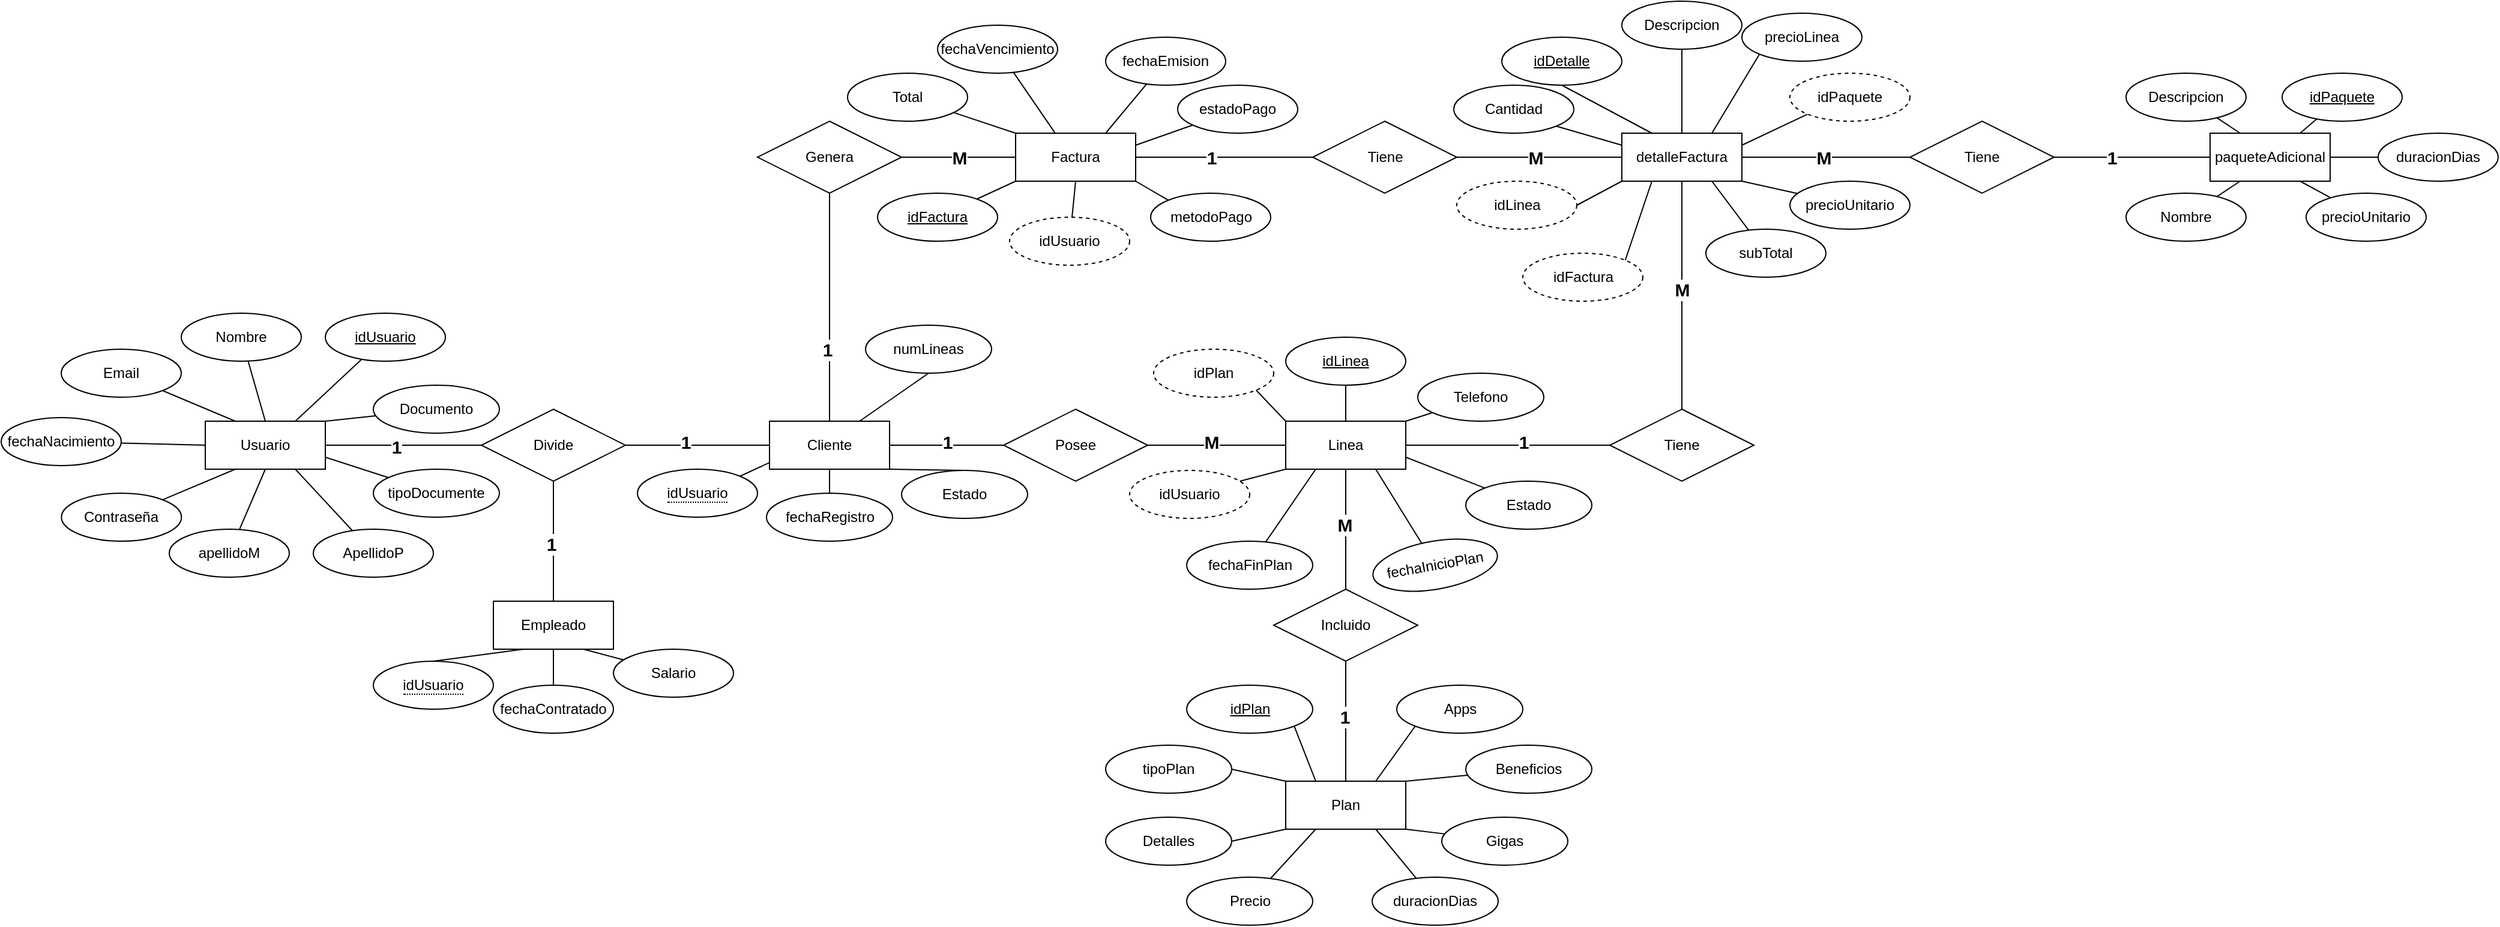 <mxfile version="24.8.4">
  <diagram id="dkrQ9ZS8xXovLdFIciFE" name="Página-1">
    <mxGraphModel dx="2049" dy="2098" grid="1" gridSize="10" guides="1" tooltips="1" connect="1" arrows="1" fold="1" page="1" pageScale="1" pageWidth="1169" pageHeight="1654" math="0" shadow="0">
      <root>
        <mxCell id="0" />
        <mxCell id="1" parent="0" />
        <mxCell id="5EyhIDYpdWScq0TwLJZh-24" style="rounded=0;orthogonalLoop=1;jettySize=auto;html=1;entryX=0;entryY=0.5;entryDx=0;entryDy=0;endArrow=none;endFill=0;" parent="1" source="5EyhIDYpdWScq0TwLJZh-8" target="5EyhIDYpdWScq0TwLJZh-18" edge="1">
          <mxGeometry relative="1" as="geometry" />
        </mxCell>
        <mxCell id="a6uC7WweaBqQRgZrMlqn-47" value="1" style="edgeLabel;html=1;align=center;verticalAlign=middle;resizable=0;points=[];fontStyle=1;fontSize=15;" parent="5EyhIDYpdWScq0TwLJZh-24" vertex="1" connectable="0">
          <mxGeometry x="-0.095" y="-1" relative="1" as="geometry">
            <mxPoint as="offset" />
          </mxGeometry>
        </mxCell>
        <mxCell id="5EyhIDYpdWScq0TwLJZh-8" value="Usuario" style="whiteSpace=wrap;html=1;align=center;" parent="1" vertex="1">
          <mxGeometry y="340" width="100" height="40" as="geometry" />
        </mxCell>
        <mxCell id="5EyhIDYpdWScq0TwLJZh-33" style="rounded=0;orthogonalLoop=1;jettySize=auto;html=1;exitX=0.5;exitY=0;exitDx=0;exitDy=0;entryX=0.5;entryY=1;entryDx=0;entryDy=0;endArrow=none;endFill=0;" parent="1" source="5EyhIDYpdWScq0TwLJZh-9" target="5EyhIDYpdWScq0TwLJZh-18" edge="1">
          <mxGeometry relative="1" as="geometry" />
        </mxCell>
        <mxCell id="5EyhIDYpdWScq0TwLJZh-9" value="Empleado" style="whiteSpace=wrap;html=1;align=center;" parent="1" vertex="1">
          <mxGeometry x="240" y="490" width="100" height="40" as="geometry" />
        </mxCell>
        <mxCell id="5EyhIDYpdWScq0TwLJZh-27" style="rounded=0;orthogonalLoop=1;jettySize=auto;html=1;exitX=1;exitY=0.5;exitDx=0;exitDy=0;entryX=0;entryY=0.5;entryDx=0;entryDy=0;endArrow=none;endFill=0;" parent="1" source="5EyhIDYpdWScq0TwLJZh-10" target="5EyhIDYpdWScq0TwLJZh-19" edge="1">
          <mxGeometry relative="1" as="geometry" />
        </mxCell>
        <mxCell id="5EyhIDYpdWScq0TwLJZh-35" style="rounded=0;orthogonalLoop=1;jettySize=auto;html=1;exitX=0.5;exitY=0;exitDx=0;exitDy=0;entryX=0.5;entryY=1;entryDx=0;entryDy=0;endArrow=none;endFill=0;" parent="1" source="5EyhIDYpdWScq0TwLJZh-10" target="5EyhIDYpdWScq0TwLJZh-21" edge="1">
          <mxGeometry relative="1" as="geometry" />
        </mxCell>
        <mxCell id="5EyhIDYpdWScq0TwLJZh-10" value="Cliente" style="whiteSpace=wrap;html=1;align=center;" parent="1" vertex="1">
          <mxGeometry x="470" y="340" width="100" height="40" as="geometry" />
        </mxCell>
        <mxCell id="5EyhIDYpdWScq0TwLJZh-37" style="rounded=0;orthogonalLoop=1;jettySize=auto;html=1;exitX=1;exitY=0.5;exitDx=0;exitDy=0;entryX=0;entryY=0.5;entryDx=0;entryDy=0;endArrow=none;endFill=0;" parent="1" source="5EyhIDYpdWScq0TwLJZh-11" target="5EyhIDYpdWScq0TwLJZh-23" edge="1">
          <mxGeometry relative="1" as="geometry" />
        </mxCell>
        <mxCell id="5EyhIDYpdWScq0TwLJZh-11" value="Factura" style="whiteSpace=wrap;html=1;align=center;" parent="1" vertex="1">
          <mxGeometry x="675" y="100" width="100" height="40" as="geometry" />
        </mxCell>
        <mxCell id="5EyhIDYpdWScq0TwLJZh-39" style="rounded=0;orthogonalLoop=1;jettySize=auto;html=1;entryX=0.5;entryY=0;entryDx=0;entryDy=0;endArrow=none;endFill=0;" parent="1" source="5EyhIDYpdWScq0TwLJZh-12" target="5EyhIDYpdWScq0TwLJZh-22" edge="1">
          <mxGeometry relative="1" as="geometry" />
        </mxCell>
        <mxCell id="U-YtTyIGQQL6ujRv9n0Y-18" style="rounded=0;orthogonalLoop=1;jettySize=auto;html=1;entryX=0.5;entryY=1;entryDx=0;entryDy=0;endArrow=none;endFill=0;exitX=0.25;exitY=0;exitDx=0;exitDy=0;" parent="1" source="5EyhIDYpdWScq0TwLJZh-12" target="U-YtTyIGQQL6ujRv9n0Y-17" edge="1">
          <mxGeometry relative="1" as="geometry" />
        </mxCell>
        <mxCell id="U-YtTyIGQQL6ujRv9n0Y-22" style="rounded=0;orthogonalLoop=1;jettySize=auto;html=1;entryX=0;entryY=0.5;entryDx=0;entryDy=0;endArrow=none;endFill=0;" parent="1" source="5EyhIDYpdWScq0TwLJZh-12" target="U-YtTyIGQQL6ujRv9n0Y-21" edge="1">
          <mxGeometry relative="1" as="geometry" />
        </mxCell>
        <mxCell id="U-YtTyIGQQL6ujRv9n0Y-41" style="rounded=0;orthogonalLoop=1;jettySize=auto;html=1;exitX=1;exitY=0.25;exitDx=0;exitDy=0;entryX=0;entryY=1;entryDx=0;entryDy=0;endArrow=none;endFill=0;" parent="1" source="5EyhIDYpdWScq0TwLJZh-12" target="U-YtTyIGQQL6ujRv9n0Y-20" edge="1">
          <mxGeometry relative="1" as="geometry" />
        </mxCell>
        <mxCell id="5EyhIDYpdWScq0TwLJZh-12" value="detalleFactura" style="whiteSpace=wrap;html=1;align=center;" parent="1" vertex="1">
          <mxGeometry x="1180" y="100" width="100" height="40" as="geometry" />
        </mxCell>
        <mxCell id="5EyhIDYpdWScq0TwLJZh-31" style="rounded=0;orthogonalLoop=1;jettySize=auto;html=1;exitX=1;exitY=0.5;exitDx=0;exitDy=0;entryX=0;entryY=0.5;entryDx=0;entryDy=0;endArrow=none;endFill=0;" parent="1" source="5EyhIDYpdWScq0TwLJZh-17" target="5EyhIDYpdWScq0TwLJZh-22" edge="1">
          <mxGeometry relative="1" as="geometry" />
        </mxCell>
        <mxCell id="ISCRaRNo3R8DFq0GrJYm-25" style="rounded=0;orthogonalLoop=1;jettySize=auto;html=1;exitX=0;exitY=0;exitDx=0;exitDy=0;entryX=1;entryY=1;entryDx=0;entryDy=0;endArrow=none;endFill=0;" parent="1" source="5EyhIDYpdWScq0TwLJZh-17" target="ISCRaRNo3R8DFq0GrJYm-23" edge="1">
          <mxGeometry relative="1" as="geometry" />
        </mxCell>
        <mxCell id="5EyhIDYpdWScq0TwLJZh-17" value="Linea" style="whiteSpace=wrap;html=1;align=center;" parent="1" vertex="1">
          <mxGeometry x="900" y="340" width="100" height="40" as="geometry" />
        </mxCell>
        <mxCell id="5EyhIDYpdWScq0TwLJZh-26" style="rounded=0;orthogonalLoop=1;jettySize=auto;html=1;exitX=1;exitY=0.5;exitDx=0;exitDy=0;entryX=0;entryY=0.5;entryDx=0;entryDy=0;endArrow=none;endFill=0;" parent="1" source="5EyhIDYpdWScq0TwLJZh-18" target="5EyhIDYpdWScq0TwLJZh-10" edge="1">
          <mxGeometry relative="1" as="geometry" />
        </mxCell>
        <mxCell id="5EyhIDYpdWScq0TwLJZh-18" value="Divide" style="shape=rhombus;perimeter=rhombusPerimeter;whiteSpace=wrap;html=1;align=center;" parent="1" vertex="1">
          <mxGeometry x="230" y="330" width="120" height="60" as="geometry" />
        </mxCell>
        <mxCell id="5EyhIDYpdWScq0TwLJZh-28" style="rounded=0;orthogonalLoop=1;jettySize=auto;html=1;exitX=1;exitY=0.5;exitDx=0;exitDy=0;entryX=0;entryY=0.5;entryDx=0;entryDy=0;endArrow=none;endFill=0;" parent="1" source="5EyhIDYpdWScq0TwLJZh-19" target="5EyhIDYpdWScq0TwLJZh-17" edge="1">
          <mxGeometry relative="1" as="geometry" />
        </mxCell>
        <mxCell id="5EyhIDYpdWScq0TwLJZh-19" value="Posee" style="shape=rhombus;perimeter=rhombusPerimeter;whiteSpace=wrap;html=1;align=center;" parent="1" vertex="1">
          <mxGeometry x="665" y="330" width="120" height="60" as="geometry" />
        </mxCell>
        <mxCell id="5EyhIDYpdWScq0TwLJZh-30" style="rounded=0;orthogonalLoop=1;jettySize=auto;html=1;exitX=0.5;exitY=1;exitDx=0;exitDy=0;endArrow=none;endFill=0;entryX=0.5;entryY=0;entryDx=0;entryDy=0;" parent="1" source="5EyhIDYpdWScq0TwLJZh-20" target="ISCRaRNo3R8DFq0GrJYm-1" edge="1">
          <mxGeometry relative="1" as="geometry">
            <mxPoint x="1231.45" y="550" as="sourcePoint" />
            <mxPoint x="950" y="620" as="targetPoint" />
          </mxGeometry>
        </mxCell>
        <mxCell id="a6uC7WweaBqQRgZrMlqn-74" style="rounded=0;orthogonalLoop=1;jettySize=auto;html=1;exitX=0.5;exitY=0;exitDx=0;exitDy=0;entryX=0.5;entryY=1;entryDx=0;entryDy=0;endArrow=none;endFill=0;" parent="1" source="5EyhIDYpdWScq0TwLJZh-20" target="5EyhIDYpdWScq0TwLJZh-17" edge="1">
          <mxGeometry relative="1" as="geometry" />
        </mxCell>
        <mxCell id="5EyhIDYpdWScq0TwLJZh-20" value="Incluido" style="shape=rhombus;perimeter=rhombusPerimeter;whiteSpace=wrap;html=1;align=center;" parent="1" vertex="1">
          <mxGeometry x="890" y="480" width="120" height="60" as="geometry" />
        </mxCell>
        <mxCell id="5EyhIDYpdWScq0TwLJZh-36" style="rounded=0;orthogonalLoop=1;jettySize=auto;html=1;entryX=0;entryY=0.5;entryDx=0;entryDy=0;endArrow=none;endFill=0;" parent="1" source="5EyhIDYpdWScq0TwLJZh-21" target="5EyhIDYpdWScq0TwLJZh-11" edge="1">
          <mxGeometry relative="1" as="geometry" />
        </mxCell>
        <mxCell id="5EyhIDYpdWScq0TwLJZh-21" value="Genera" style="shape=rhombus;perimeter=rhombusPerimeter;whiteSpace=wrap;html=1;align=center;" parent="1" vertex="1">
          <mxGeometry x="460" y="90" width="120" height="60" as="geometry" />
        </mxCell>
        <mxCell id="5EyhIDYpdWScq0TwLJZh-22" value="Tiene" style="shape=rhombus;perimeter=rhombusPerimeter;whiteSpace=wrap;html=1;align=center;" parent="1" vertex="1">
          <mxGeometry x="1170" y="330" width="120" height="60" as="geometry" />
        </mxCell>
        <mxCell id="5EyhIDYpdWScq0TwLJZh-38" style="rounded=0;orthogonalLoop=1;jettySize=auto;html=1;entryX=0;entryY=0.5;entryDx=0;entryDy=0;endArrow=none;endFill=0;" parent="1" source="5EyhIDYpdWScq0TwLJZh-23" target="5EyhIDYpdWScq0TwLJZh-12" edge="1">
          <mxGeometry relative="1" as="geometry" />
        </mxCell>
        <mxCell id="5EyhIDYpdWScq0TwLJZh-23" value="Tiene" style="shape=rhombus;perimeter=rhombusPerimeter;whiteSpace=wrap;html=1;align=center;" parent="1" vertex="1">
          <mxGeometry x="922.5" y="90" width="120" height="60" as="geometry" />
        </mxCell>
        <mxCell id="a6uC7WweaBqQRgZrMlqn-1" style="rounded=0;orthogonalLoop=1;jettySize=auto;html=1;endArrow=none;endFill=0;" parent="1" source="5EyhIDYpdWScq0TwLJZh-47" edge="1">
          <mxGeometry relative="1" as="geometry">
            <mxPoint x="75" y="340" as="targetPoint" />
          </mxGeometry>
        </mxCell>
        <mxCell id="5EyhIDYpdWScq0TwLJZh-47" value="idUsuario" style="ellipse;whiteSpace=wrap;html=1;align=center;fontStyle=4;" parent="1" vertex="1">
          <mxGeometry x="100" y="250" width="100" height="40" as="geometry" />
        </mxCell>
        <mxCell id="a6uC7WweaBqQRgZrMlqn-2" style="rounded=0;orthogonalLoop=1;jettySize=auto;html=1;entryX=0.5;entryY=0;entryDx=0;entryDy=0;endArrow=none;endFill=0;" parent="1" source="5EyhIDYpdWScq0TwLJZh-48" target="5EyhIDYpdWScq0TwLJZh-8" edge="1">
          <mxGeometry relative="1" as="geometry" />
        </mxCell>
        <mxCell id="5EyhIDYpdWScq0TwLJZh-48" value="Nombre" style="ellipse;whiteSpace=wrap;html=1;align=center;" parent="1" vertex="1">
          <mxGeometry x="-20" y="250" width="100" height="40" as="geometry" />
        </mxCell>
        <mxCell id="5EyhIDYpdWScq0TwLJZh-49" value="ApellidoP" style="ellipse;whiteSpace=wrap;html=1;align=center;" parent="1" vertex="1">
          <mxGeometry x="90" y="430" width="100" height="40" as="geometry" />
        </mxCell>
        <mxCell id="a6uC7WweaBqQRgZrMlqn-6" style="rounded=0;orthogonalLoop=1;jettySize=auto;html=1;entryX=0.5;entryY=1;entryDx=0;entryDy=0;endArrow=none;endFill=0;" parent="1" source="5EyhIDYpdWScq0TwLJZh-50" target="5EyhIDYpdWScq0TwLJZh-8" edge="1">
          <mxGeometry relative="1" as="geometry" />
        </mxCell>
        <mxCell id="5EyhIDYpdWScq0TwLJZh-50" value="apellidoM" style="ellipse;whiteSpace=wrap;html=1;align=center;" parent="1" vertex="1">
          <mxGeometry x="-30" y="430" width="100" height="40" as="geometry" />
        </mxCell>
        <mxCell id="a6uC7WweaBqQRgZrMlqn-3" style="rounded=0;orthogonalLoop=1;jettySize=auto;html=1;entryX=0.25;entryY=0;entryDx=0;entryDy=0;endArrow=none;endFill=0;" parent="1" source="5EyhIDYpdWScq0TwLJZh-51" target="5EyhIDYpdWScq0TwLJZh-8" edge="1">
          <mxGeometry relative="1" as="geometry" />
        </mxCell>
        <mxCell id="5EyhIDYpdWScq0TwLJZh-51" value="Email" style="ellipse;whiteSpace=wrap;html=1;align=center;" parent="1" vertex="1">
          <mxGeometry x="-120" y="280" width="100" height="40" as="geometry" />
        </mxCell>
        <mxCell id="a6uC7WweaBqQRgZrMlqn-5" style="rounded=0;orthogonalLoop=1;jettySize=auto;html=1;endArrow=none;endFill=0;entryX=0.25;entryY=1;entryDx=0;entryDy=0;" parent="1" source="5EyhIDYpdWScq0TwLJZh-52" target="5EyhIDYpdWScq0TwLJZh-8" edge="1">
          <mxGeometry relative="1" as="geometry">
            <mxPoint x="20" y="390" as="targetPoint" />
          </mxGeometry>
        </mxCell>
        <mxCell id="5EyhIDYpdWScq0TwLJZh-52" value="Contraseña" style="ellipse;whiteSpace=wrap;html=1;align=center;" parent="1" vertex="1">
          <mxGeometry x="-119.83" y="400" width="100" height="40" as="geometry" />
        </mxCell>
        <mxCell id="a6uC7WweaBqQRgZrMlqn-4" style="rounded=0;orthogonalLoop=1;jettySize=auto;html=1;entryX=0;entryY=0.5;entryDx=0;entryDy=0;endArrow=none;endFill=0;" parent="1" source="5EyhIDYpdWScq0TwLJZh-53" target="5EyhIDYpdWScq0TwLJZh-8" edge="1">
          <mxGeometry relative="1" as="geometry" />
        </mxCell>
        <mxCell id="5EyhIDYpdWScq0TwLJZh-53" value="fechaNacimiento" style="ellipse;whiteSpace=wrap;html=1;align=center;" parent="1" vertex="1">
          <mxGeometry x="-170" y="337" width="100" height="40" as="geometry" />
        </mxCell>
        <mxCell id="a6uC7WweaBqQRgZrMlqn-8" style="rounded=0;orthogonalLoop=1;jettySize=auto;html=1;entryX=0.25;entryY=1;entryDx=0;entryDy=0;endArrow=none;endFill=0;exitX=0.5;exitY=0;exitDx=0;exitDy=0;" parent="1" source="U-YtTyIGQQL6ujRv9n0Y-3" target="5EyhIDYpdWScq0TwLJZh-9" edge="1">
          <mxGeometry relative="1" as="geometry">
            <mxPoint x="229.781" y="551.632" as="sourcePoint" />
          </mxGeometry>
        </mxCell>
        <mxCell id="a6uC7WweaBqQRgZrMlqn-10" style="rounded=0;orthogonalLoop=1;jettySize=auto;html=1;entryX=0.75;entryY=1;entryDx=0;entryDy=0;endArrow=none;endFill=0;" parent="1" source="5EyhIDYpdWScq0TwLJZh-55" target="5EyhIDYpdWScq0TwLJZh-9" edge="1">
          <mxGeometry relative="1" as="geometry" />
        </mxCell>
        <mxCell id="5EyhIDYpdWScq0TwLJZh-55" value="Salario" style="ellipse;whiteSpace=wrap;html=1;align=center;" parent="1" vertex="1">
          <mxGeometry x="340" y="530" width="100" height="40" as="geometry" />
        </mxCell>
        <mxCell id="a6uC7WweaBqQRgZrMlqn-9" style="rounded=0;orthogonalLoop=1;jettySize=auto;html=1;entryX=0.5;entryY=1;entryDx=0;entryDy=0;endArrow=none;endFill=0;" parent="1" source="5EyhIDYpdWScq0TwLJZh-56" target="5EyhIDYpdWScq0TwLJZh-9" edge="1">
          <mxGeometry relative="1" as="geometry" />
        </mxCell>
        <mxCell id="5EyhIDYpdWScq0TwLJZh-56" value="fechaContratado" style="ellipse;whiteSpace=wrap;html=1;align=center;" parent="1" vertex="1">
          <mxGeometry x="240" y="560" width="100" height="40" as="geometry" />
        </mxCell>
        <mxCell id="a6uC7WweaBqQRgZrMlqn-11" style="rounded=0;orthogonalLoop=1;jettySize=auto;html=1;entryX=0.002;entryY=0.86;entryDx=0;entryDy=0;endArrow=none;endFill=0;entryPerimeter=0;exitX=1;exitY=0;exitDx=0;exitDy=0;" parent="1" source="U-YtTyIGQQL6ujRv9n0Y-4" target="5EyhIDYpdWScq0TwLJZh-10" edge="1">
          <mxGeometry relative="1" as="geometry">
            <mxPoint x="438.276" y="393.505" as="sourcePoint" />
          </mxGeometry>
        </mxCell>
        <mxCell id="a6uC7WweaBqQRgZrMlqn-12" style="rounded=0;orthogonalLoop=1;jettySize=auto;html=1;entryX=0.5;entryY=1;entryDx=0;entryDy=0;endArrow=none;endFill=0;" parent="1" source="5EyhIDYpdWScq0TwLJZh-58" target="5EyhIDYpdWScq0TwLJZh-10" edge="1">
          <mxGeometry relative="1" as="geometry" />
        </mxCell>
        <mxCell id="5EyhIDYpdWScq0TwLJZh-58" value="fechaRegistro" style="ellipse;whiteSpace=wrap;html=1;align=center;" parent="1" vertex="1">
          <mxGeometry x="467.5" y="400" width="105" height="40" as="geometry" />
        </mxCell>
        <mxCell id="a6uC7WweaBqQRgZrMlqn-13" style="rounded=0;orthogonalLoop=1;jettySize=auto;html=1;entryX=1;entryY=0.75;entryDx=0;entryDy=0;endArrow=none;endFill=0;" parent="1" source="5EyhIDYpdWScq0TwLJZh-59" target="5EyhIDYpdWScq0TwLJZh-8" edge="1">
          <mxGeometry relative="1" as="geometry" />
        </mxCell>
        <mxCell id="5EyhIDYpdWScq0TwLJZh-59" value="tipoDocumente" style="ellipse;whiteSpace=wrap;html=1;align=center;" parent="1" vertex="1">
          <mxGeometry x="140" y="380" width="105" height="40" as="geometry" />
        </mxCell>
        <mxCell id="5EyhIDYpdWScq0TwLJZh-60" value="Documento" style="ellipse;whiteSpace=wrap;html=1;align=center;" parent="1" vertex="1">
          <mxGeometry x="140" y="310" width="105" height="40" as="geometry" />
        </mxCell>
        <mxCell id="a6uC7WweaBqQRgZrMlqn-18" style="rounded=0;orthogonalLoop=1;jettySize=auto;html=1;entryX=0;entryY=1;entryDx=0;entryDy=0;endArrow=none;endFill=0;" parent="1" source="5EyhIDYpdWScq0TwLJZh-61" target="5EyhIDYpdWScq0TwLJZh-11" edge="1">
          <mxGeometry relative="1" as="geometry" />
        </mxCell>
        <mxCell id="5EyhIDYpdWScq0TwLJZh-61" value="idFactura" style="ellipse;whiteSpace=wrap;html=1;align=center;fontStyle=4;" parent="1" vertex="1">
          <mxGeometry x="560" y="150" width="100" height="40" as="geometry" />
        </mxCell>
        <mxCell id="a6uC7WweaBqQRgZrMlqn-19" style="rounded=0;orthogonalLoop=1;jettySize=auto;html=1;endArrow=none;endFill=0;entryX=0.75;entryY=0;entryDx=0;entryDy=0;" parent="1" source="5EyhIDYpdWScq0TwLJZh-62" target="5EyhIDYpdWScq0TwLJZh-11" edge="1">
          <mxGeometry relative="1" as="geometry">
            <mxPoint x="780" y="100" as="targetPoint" />
          </mxGeometry>
        </mxCell>
        <mxCell id="5EyhIDYpdWScq0TwLJZh-62" value="fechaEmision" style="ellipse;whiteSpace=wrap;html=1;align=center;" parent="1" vertex="1">
          <mxGeometry x="750" y="20" width="100" height="40" as="geometry" />
        </mxCell>
        <mxCell id="a6uC7WweaBqQRgZrMlqn-15" style="rounded=0;orthogonalLoop=1;jettySize=auto;html=1;entryX=0.332;entryY=0.008;entryDx=0;entryDy=0;endArrow=none;endFill=0;entryPerimeter=0;" parent="1" source="5EyhIDYpdWScq0TwLJZh-63" target="5EyhIDYpdWScq0TwLJZh-11" edge="1">
          <mxGeometry relative="1" as="geometry" />
        </mxCell>
        <mxCell id="5EyhIDYpdWScq0TwLJZh-63" value="fechaVencimiento" style="ellipse;whiteSpace=wrap;html=1;align=center;" parent="1" vertex="1">
          <mxGeometry x="610" y="10" width="100" height="40" as="geometry" />
        </mxCell>
        <mxCell id="a6uC7WweaBqQRgZrMlqn-21" style="rounded=0;orthogonalLoop=1;jettySize=auto;html=1;endArrow=none;endFill=0;entryX=0;entryY=1;entryDx=0;entryDy=0;exitX=1;exitY=0.5;exitDx=0;exitDy=0;" parent="1" source="U-YtTyIGQQL6ujRv9n0Y-14" target="5EyhIDYpdWScq0TwLJZh-12" edge="1">
          <mxGeometry relative="1" as="geometry">
            <mxPoint x="1119" y="60" as="sourcePoint" />
            <mxPoint x="1158" y="140" as="targetPoint" />
          </mxGeometry>
        </mxCell>
        <mxCell id="a6uC7WweaBqQRgZrMlqn-23" style="rounded=0;orthogonalLoop=1;jettySize=auto;html=1;entryX=0.5;entryY=0;entryDx=0;entryDy=0;endArrow=none;endFill=0;" parent="1" source="5EyhIDYpdWScq0TwLJZh-66" target="5EyhIDYpdWScq0TwLJZh-12" edge="1">
          <mxGeometry relative="1" as="geometry" />
        </mxCell>
        <mxCell id="5EyhIDYpdWScq0TwLJZh-66" value="Descripcion" style="ellipse;whiteSpace=wrap;html=1;align=center;" parent="1" vertex="1">
          <mxGeometry x="1180" y="-10" width="100" height="40" as="geometry" />
        </mxCell>
        <mxCell id="a6uC7WweaBqQRgZrMlqn-25" style="rounded=0;orthogonalLoop=1;jettySize=auto;html=1;entryX=1;entryY=1;entryDx=0;entryDy=0;endArrow=none;endFill=0;" parent="1" source="5EyhIDYpdWScq0TwLJZh-67" target="5EyhIDYpdWScq0TwLJZh-12" edge="1">
          <mxGeometry relative="1" as="geometry" />
        </mxCell>
        <mxCell id="5EyhIDYpdWScq0TwLJZh-67" value="precioUnitario" style="ellipse;whiteSpace=wrap;html=1;align=center;" parent="1" vertex="1">
          <mxGeometry x="1320" y="140" width="100" height="40" as="geometry" />
        </mxCell>
        <mxCell id="a6uC7WweaBqQRgZrMlqn-27" style="rounded=0;orthogonalLoop=1;jettySize=auto;html=1;entryX=0;entryY=0.25;entryDx=0;entryDy=0;endArrow=none;endFill=0;exitX=1;exitY=1;exitDx=0;exitDy=0;" parent="1" source="U-YtTyIGQQL6ujRv9n0Y-16" target="5EyhIDYpdWScq0TwLJZh-12" edge="1">
          <mxGeometry relative="1" as="geometry">
            <mxPoint x="1102.754" y="95.923" as="sourcePoint" />
          </mxGeometry>
        </mxCell>
        <mxCell id="a6uC7WweaBqQRgZrMlqn-26" style="rounded=0;orthogonalLoop=1;jettySize=auto;html=1;entryX=0.75;entryY=1;entryDx=0;entryDy=0;endArrow=none;endFill=0;" parent="1" source="5EyhIDYpdWScq0TwLJZh-70" target="5EyhIDYpdWScq0TwLJZh-12" edge="1">
          <mxGeometry relative="1" as="geometry" />
        </mxCell>
        <mxCell id="5EyhIDYpdWScq0TwLJZh-70" value="subTotal" style="ellipse;whiteSpace=wrap;html=1;align=center;" parent="1" vertex="1">
          <mxGeometry x="1250" y="180" width="100" height="40" as="geometry" />
        </mxCell>
        <mxCell id="a6uC7WweaBqQRgZrMlqn-16" style="rounded=0;orthogonalLoop=1;jettySize=auto;html=1;endArrow=none;endFill=0;entryX=0;entryY=0;entryDx=0;entryDy=0;" parent="1" source="5EyhIDYpdWScq0TwLJZh-72" target="5EyhIDYpdWScq0TwLJZh-11" edge="1">
          <mxGeometry relative="1" as="geometry">
            <mxPoint x="710" y="140" as="targetPoint" />
          </mxGeometry>
        </mxCell>
        <mxCell id="5EyhIDYpdWScq0TwLJZh-72" value="Total" style="ellipse;whiteSpace=wrap;html=1;align=center;" parent="1" vertex="1">
          <mxGeometry x="535" y="50" width="100" height="40" as="geometry" />
        </mxCell>
        <mxCell id="a6uC7WweaBqQRgZrMlqn-17" style="rounded=0;orthogonalLoop=1;jettySize=auto;html=1;entryX=0.5;entryY=1;entryDx=0;entryDy=0;endArrow=none;endFill=0;" parent="1" source="5EyhIDYpdWScq0TwLJZh-73" target="5EyhIDYpdWScq0TwLJZh-11" edge="1">
          <mxGeometry relative="1" as="geometry" />
        </mxCell>
        <mxCell id="5EyhIDYpdWScq0TwLJZh-73" value="idUsuario" style="ellipse;whiteSpace=wrap;html=1;align=center;dashed=1;" parent="1" vertex="1">
          <mxGeometry x="670" y="170" width="100" height="40" as="geometry" />
        </mxCell>
        <mxCell id="a6uC7WweaBqQRgZrMlqn-56" style="rounded=0;orthogonalLoop=1;jettySize=auto;html=1;entryX=1;entryY=0.25;entryDx=0;entryDy=0;endArrow=none;endFill=0;" parent="1" source="5EyhIDYpdWScq0TwLJZh-75" target="5EyhIDYpdWScq0TwLJZh-11" edge="1">
          <mxGeometry relative="1" as="geometry" />
        </mxCell>
        <mxCell id="5EyhIDYpdWScq0TwLJZh-75" value="estadoPago" style="ellipse;whiteSpace=wrap;html=1;align=center;" parent="1" vertex="1">
          <mxGeometry x="810" y="60" width="100" height="40" as="geometry" />
        </mxCell>
        <mxCell id="a6uC7WweaBqQRgZrMlqn-28" style="rounded=0;orthogonalLoop=1;jettySize=auto;html=1;entryX=0.5;entryY=0;entryDx=0;entryDy=0;endArrow=none;endFill=0;" parent="1" source="5EyhIDYpdWScq0TwLJZh-82" target="5EyhIDYpdWScq0TwLJZh-17" edge="1">
          <mxGeometry relative="1" as="geometry" />
        </mxCell>
        <mxCell id="5EyhIDYpdWScq0TwLJZh-82" value="idLinea" style="ellipse;whiteSpace=wrap;html=1;align=center;fontStyle=4;" parent="1" vertex="1">
          <mxGeometry x="900" y="270" width="100" height="40" as="geometry" />
        </mxCell>
        <mxCell id="a6uC7WweaBqQRgZrMlqn-36" style="rounded=0;orthogonalLoop=1;jettySize=auto;html=1;entryX=0;entryY=1;entryDx=0;entryDy=0;endArrow=none;endFill=0;" parent="1" source="5EyhIDYpdWScq0TwLJZh-84" target="5EyhIDYpdWScq0TwLJZh-17" edge="1">
          <mxGeometry relative="1" as="geometry" />
        </mxCell>
        <mxCell id="a6uC7WweaBqQRgZrMlqn-29" style="rounded=0;orthogonalLoop=1;jettySize=auto;html=1;entryX=1;entryY=0;entryDx=0;entryDy=0;endArrow=none;endFill=0;" parent="1" source="5EyhIDYpdWScq0TwLJZh-89" target="5EyhIDYpdWScq0TwLJZh-17" edge="1">
          <mxGeometry relative="1" as="geometry" />
        </mxCell>
        <mxCell id="5EyhIDYpdWScq0TwLJZh-90" value="fechaFinPlan" style="ellipse;whiteSpace=wrap;html=1;align=center;" parent="1" vertex="1">
          <mxGeometry x="817.5" y="440" width="105" height="40" as="geometry" />
        </mxCell>
        <mxCell id="5EyhIDYpdWScq0TwLJZh-91" value="fechaInicioPlan" style="ellipse;whiteSpace=wrap;html=1;align=center;rotation=-10;" parent="1" vertex="1">
          <mxGeometry x="972" y="440" width="105" height="40" as="geometry" />
        </mxCell>
        <mxCell id="ISCRaRNo3R8DFq0GrJYm-27" style="rounded=0;orthogonalLoop=1;jettySize=auto;html=1;entryX=1;entryY=0.75;entryDx=0;entryDy=0;endArrow=none;endFill=0;" parent="1" source="5EyhIDYpdWScq0TwLJZh-92" target="5EyhIDYpdWScq0TwLJZh-17" edge="1">
          <mxGeometry relative="1" as="geometry" />
        </mxCell>
        <mxCell id="5EyhIDYpdWScq0TwLJZh-92" value="Estado" style="ellipse;whiteSpace=wrap;html=1;align=center;" parent="1" vertex="1">
          <mxGeometry x="1050" y="390" width="105" height="40" as="geometry" />
        </mxCell>
        <mxCell id="a6uC7WweaBqQRgZrMlqn-7" style="rounded=0;orthogonalLoop=1;jettySize=auto;html=1;entryX=0.75;entryY=1;entryDx=0;entryDy=0;endArrow=none;endFill=0;" parent="1" source="5EyhIDYpdWScq0TwLJZh-49" target="5EyhIDYpdWScq0TwLJZh-8" edge="1">
          <mxGeometry relative="1" as="geometry" />
        </mxCell>
        <mxCell id="a6uC7WweaBqQRgZrMlqn-14" style="rounded=0;orthogonalLoop=1;jettySize=auto;html=1;entryX=1;entryY=0;entryDx=0;entryDy=0;endArrow=none;endFill=0;" parent="1" source="5EyhIDYpdWScq0TwLJZh-60" target="5EyhIDYpdWScq0TwLJZh-8" edge="1">
          <mxGeometry relative="1" as="geometry" />
        </mxCell>
        <mxCell id="a6uC7WweaBqQRgZrMlqn-32" style="rounded=0;orthogonalLoop=1;jettySize=auto;html=1;entryX=0.25;entryY=1;entryDx=0;entryDy=0;endArrow=none;endFill=0;" parent="1" source="5EyhIDYpdWScq0TwLJZh-90" target="5EyhIDYpdWScq0TwLJZh-17" edge="1">
          <mxGeometry relative="1" as="geometry" />
        </mxCell>
        <mxCell id="a6uC7WweaBqQRgZrMlqn-33" style="rounded=0;orthogonalLoop=1;jettySize=auto;html=1;entryX=0.75;entryY=1;entryDx=0;entryDy=0;endArrow=none;endFill=0;" parent="1" source="5EyhIDYpdWScq0TwLJZh-91" target="5EyhIDYpdWScq0TwLJZh-17" edge="1">
          <mxGeometry relative="1" as="geometry" />
        </mxCell>
        <mxCell id="a6uC7WweaBqQRgZrMlqn-50" value="1" style="edgeLabel;html=1;align=center;verticalAlign=middle;resizable=0;points=[];fontStyle=1;fontSize=15;" parent="1" vertex="1" connectable="0">
          <mxGeometry x="399.997" y="357.0" as="geometry" />
        </mxCell>
        <mxCell id="a6uC7WweaBqQRgZrMlqn-51" value="1" style="edgeLabel;html=1;align=center;verticalAlign=middle;resizable=0;points=[];fontStyle=1;fontSize=15;" parent="1" vertex="1" connectable="0">
          <mxGeometry x="180.167" y="381.0" as="geometry">
            <mxPoint x="108" y="61" as="offset" />
          </mxGeometry>
        </mxCell>
        <mxCell id="a6uC7WweaBqQRgZrMlqn-52" value="1" style="edgeLabel;html=1;align=center;verticalAlign=middle;resizable=0;points=[];fontStyle=1;fontSize=15;" parent="1" vertex="1" connectable="0">
          <mxGeometry x="409.997" y="367.0" as="geometry">
            <mxPoint x="208" y="-10" as="offset" />
          </mxGeometry>
        </mxCell>
        <mxCell id="a6uC7WweaBqQRgZrMlqn-53" value="M" style="edgeLabel;html=1;align=center;verticalAlign=middle;resizable=0;points=[];fontStyle=1;fontSize=15;" parent="1" vertex="1" connectable="0">
          <mxGeometry x="629.997" y="367.0" as="geometry">
            <mxPoint x="208" y="-10" as="offset" />
          </mxGeometry>
        </mxCell>
        <mxCell id="5EyhIDYpdWScq0TwLJZh-89" value="Telefono" style="ellipse;whiteSpace=wrap;html=1;align=center;" parent="1" vertex="1">
          <mxGeometry x="1010" y="300" width="105" height="40" as="geometry" />
        </mxCell>
        <mxCell id="5EyhIDYpdWScq0TwLJZh-84" value="idUsuario" style="ellipse;whiteSpace=wrap;html=1;align=center;dashed=1;" parent="1" vertex="1">
          <mxGeometry x="770" y="381" width="100" height="40" as="geometry" />
        </mxCell>
        <mxCell id="a6uC7WweaBqQRgZrMlqn-60" value="1" style="edgeLabel;html=1;align=center;verticalAlign=middle;resizable=0;points=[];fontStyle=1;fontSize=15;" parent="1" vertex="1" connectable="0">
          <mxGeometry x="309.997" y="290.0" as="geometry">
            <mxPoint x="208" y="-10" as="offset" />
          </mxGeometry>
        </mxCell>
        <mxCell id="a6uC7WweaBqQRgZrMlqn-61" value="M" style="edgeLabel;html=1;align=center;verticalAlign=middle;resizable=0;points=[];fontStyle=1;fontSize=15;" parent="1" vertex="1" connectable="0">
          <mxGeometry x="419.997" y="130.0" as="geometry">
            <mxPoint x="208" y="-10" as="offset" />
          </mxGeometry>
        </mxCell>
        <mxCell id="a6uC7WweaBqQRgZrMlqn-63" value="1" style="edgeLabel;html=1;align=center;verticalAlign=middle;resizable=0;points=[];fontStyle=1;fontSize=15;" parent="1" vertex="1" connectable="0">
          <mxGeometry x="629.997" y="130.0" as="geometry">
            <mxPoint x="208" y="-10" as="offset" />
          </mxGeometry>
        </mxCell>
        <mxCell id="a6uC7WweaBqQRgZrMlqn-64" value="M" style="edgeLabel;html=1;align=center;verticalAlign=middle;resizable=0;points=[];fontStyle=1;fontSize=15;" parent="1" vertex="1" connectable="0">
          <mxGeometry x="899.997" y="130.0" as="geometry">
            <mxPoint x="208" y="-10" as="offset" />
          </mxGeometry>
        </mxCell>
        <mxCell id="a6uC7WweaBqQRgZrMlqn-66" value="M" style="edgeLabel;html=1;align=center;verticalAlign=middle;resizable=0;points=[];fontStyle=1;fontSize=15;" parent="1" vertex="1" connectable="0">
          <mxGeometry x="1021.997" y="240.0" as="geometry">
            <mxPoint x="208" y="-10" as="offset" />
          </mxGeometry>
        </mxCell>
        <mxCell id="a6uC7WweaBqQRgZrMlqn-68" value="1" style="edgeLabel;html=1;align=center;verticalAlign=middle;resizable=0;points=[];fontStyle=1;fontSize=15;" parent="1" vertex="1" connectable="0">
          <mxGeometry x="889.997" y="367.0" as="geometry">
            <mxPoint x="208" y="-10" as="offset" />
          </mxGeometry>
        </mxCell>
        <mxCell id="a6uC7WweaBqQRgZrMlqn-79" value="1" style="edgeLabel;html=1;align=center;verticalAlign=middle;resizable=0;points=[];fontStyle=1;fontSize=15;" parent="1" vertex="1" connectable="0">
          <mxGeometry x="734.997" y="590.0" as="geometry">
            <mxPoint x="214" y="-4" as="offset" />
          </mxGeometry>
        </mxCell>
        <mxCell id="a6uC7WweaBqQRgZrMlqn-80" value="M" style="edgeLabel;html=1;align=center;verticalAlign=middle;resizable=0;points=[];fontStyle=1;fontSize=15;" parent="1" vertex="1" connectable="0">
          <mxGeometry x="734.997" y="430.0" as="geometry">
            <mxPoint x="214" y="-4" as="offset" />
          </mxGeometry>
        </mxCell>
        <mxCell id="ISCRaRNo3R8DFq0GrJYm-1" value="Plan" style="whiteSpace=wrap;html=1;align=center;" parent="1" vertex="1">
          <mxGeometry x="900" y="640" width="100" height="40" as="geometry" />
        </mxCell>
        <mxCell id="ISCRaRNo3R8DFq0GrJYm-17" style="rounded=0;orthogonalLoop=1;jettySize=auto;html=1;exitX=1;exitY=1;exitDx=0;exitDy=0;entryX=0.25;entryY=0;entryDx=0;entryDy=0;endArrow=none;endFill=0;" parent="1" source="ISCRaRNo3R8DFq0GrJYm-30" target="ISCRaRNo3R8DFq0GrJYm-1" edge="1">
          <mxGeometry relative="1" as="geometry">
            <mxPoint x="1035.5" y="627" as="sourcePoint" />
          </mxGeometry>
        </mxCell>
        <mxCell id="ISCRaRNo3R8DFq0GrJYm-19" style="rounded=0;orthogonalLoop=1;jettySize=auto;html=1;entryX=0;entryY=0;entryDx=0;entryDy=0;endArrow=none;endFill=0;exitX=1;exitY=0.5;exitDx=0;exitDy=0;" parent="1" source="U-YtTyIGQQL6ujRv9n0Y-9" target="ISCRaRNo3R8DFq0GrJYm-1" edge="1">
          <mxGeometry relative="1" as="geometry">
            <mxPoint x="870" y="700" as="sourcePoint" />
          </mxGeometry>
        </mxCell>
        <mxCell id="ISCRaRNo3R8DFq0GrJYm-16" style="rounded=0;orthogonalLoop=1;jettySize=auto;html=1;exitX=1;exitY=0.5;exitDx=0;exitDy=0;entryX=0;entryY=1;entryDx=0;entryDy=0;endArrow=none;endFill=0;" parent="1" source="ISCRaRNo3R8DFq0GrJYm-11" target="ISCRaRNo3R8DFq0GrJYm-1" edge="1">
          <mxGeometry relative="1" as="geometry" />
        </mxCell>
        <mxCell id="ISCRaRNo3R8DFq0GrJYm-11" value="Detalles" style="ellipse;whiteSpace=wrap;html=1;align=center;" parent="1" vertex="1">
          <mxGeometry x="750" y="670" width="105" height="40" as="geometry" />
        </mxCell>
        <mxCell id="ISCRaRNo3R8DFq0GrJYm-20" style="rounded=0;orthogonalLoop=1;jettySize=auto;html=1;entryX=0.25;entryY=1;entryDx=0;entryDy=0;endArrow=none;endFill=0;" parent="1" source="ISCRaRNo3R8DFq0GrJYm-12" target="ISCRaRNo3R8DFq0GrJYm-1" edge="1">
          <mxGeometry relative="1" as="geometry" />
        </mxCell>
        <mxCell id="ISCRaRNo3R8DFq0GrJYm-12" value="Precio" style="ellipse;whiteSpace=wrap;html=1;align=center;" parent="1" vertex="1">
          <mxGeometry x="817.5" y="720" width="105" height="40" as="geometry" />
        </mxCell>
        <mxCell id="ISCRaRNo3R8DFq0GrJYm-13" value="Gigas" style="ellipse;whiteSpace=wrap;html=1;align=center;" parent="1" vertex="1">
          <mxGeometry x="1030" y="670" width="105" height="40" as="geometry" />
        </mxCell>
        <mxCell id="ISCRaRNo3R8DFq0GrJYm-22" style="rounded=0;orthogonalLoop=1;jettySize=auto;html=1;entryX=0.75;entryY=1;entryDx=0;entryDy=0;endArrow=none;endFill=0;" parent="1" source="ISCRaRNo3R8DFq0GrJYm-14" target="ISCRaRNo3R8DFq0GrJYm-1" edge="1">
          <mxGeometry relative="1" as="geometry" />
        </mxCell>
        <mxCell id="ISCRaRNo3R8DFq0GrJYm-14" value="duracionDias" style="ellipse;whiteSpace=wrap;html=1;align=center;" parent="1" vertex="1">
          <mxGeometry x="972" y="720" width="105" height="40" as="geometry" />
        </mxCell>
        <mxCell id="ISCRaRNo3R8DFq0GrJYm-18" style="rounded=0;orthogonalLoop=1;jettySize=auto;html=1;entryX=1;entryY=0;entryDx=0;entryDy=0;endArrow=none;endFill=0;" parent="1" source="ISCRaRNo3R8DFq0GrJYm-15" target="ISCRaRNo3R8DFq0GrJYm-1" edge="1">
          <mxGeometry relative="1" as="geometry" />
        </mxCell>
        <mxCell id="ISCRaRNo3R8DFq0GrJYm-15" value="Beneficios" style="ellipse;whiteSpace=wrap;html=1;align=center;" parent="1" vertex="1">
          <mxGeometry x="1050" y="610" width="105" height="40" as="geometry" />
        </mxCell>
        <mxCell id="ISCRaRNo3R8DFq0GrJYm-21" style="rounded=0;orthogonalLoop=1;jettySize=auto;html=1;endArrow=none;endFill=0;" parent="1" source="ISCRaRNo3R8DFq0GrJYm-13" edge="1">
          <mxGeometry relative="1" as="geometry">
            <mxPoint x="1000" y="680" as="targetPoint" />
          </mxGeometry>
        </mxCell>
        <mxCell id="ISCRaRNo3R8DFq0GrJYm-23" value="idPlan" style="ellipse;whiteSpace=wrap;html=1;align=center;dashed=1;" parent="1" vertex="1">
          <mxGeometry x="790" y="280" width="100" height="40" as="geometry" />
        </mxCell>
        <mxCell id="ISCRaRNo3R8DFq0GrJYm-30" value="&lt;u&gt;idPlan&lt;/u&gt;" style="ellipse;whiteSpace=wrap;html=1;align=center;" parent="1" vertex="1">
          <mxGeometry x="817.5" y="560" width="105" height="40" as="geometry" />
        </mxCell>
        <mxCell id="U-YtTyIGQQL6ujRv9n0Y-1" value="paqueteAdicional" style="whiteSpace=wrap;html=1;align=center;" parent="1" vertex="1">
          <mxGeometry x="1670" y="100" width="100" height="40" as="geometry" />
        </mxCell>
        <mxCell id="U-YtTyIGQQL6ujRv9n0Y-3" value="&lt;span style=&quot;border-bottom: 1px dotted&quot;&gt;idUsuario&lt;/span&gt;" style="ellipse;whiteSpace=wrap;html=1;align=center;" parent="1" vertex="1">
          <mxGeometry x="140" y="540" width="100" height="40" as="geometry" />
        </mxCell>
        <mxCell id="U-YtTyIGQQL6ujRv9n0Y-4" value="&lt;span style=&quot;border-bottom: 1px dotted&quot;&gt;idUsuario&lt;/span&gt;" style="ellipse;whiteSpace=wrap;html=1;align=center;" parent="1" vertex="1">
          <mxGeometry x="360" y="380" width="100" height="40" as="geometry" />
        </mxCell>
        <mxCell id="U-YtTyIGQQL6ujRv9n0Y-5" value="metodoPago" style="ellipse;whiteSpace=wrap;html=1;align=center;" parent="1" vertex="1">
          <mxGeometry x="787.5" y="150" width="100" height="40" as="geometry" />
        </mxCell>
        <mxCell id="U-YtTyIGQQL6ujRv9n0Y-6" style="rounded=0;orthogonalLoop=1;jettySize=auto;html=1;endArrow=none;endFill=0;entryX=1;entryY=1;entryDx=0;entryDy=0;exitX=0;exitY=0;exitDx=0;exitDy=0;" parent="1" source="U-YtTyIGQQL6ujRv9n0Y-5" target="5EyhIDYpdWScq0TwLJZh-11" edge="1">
          <mxGeometry relative="1" as="geometry">
            <mxPoint x="636" y="183" as="sourcePoint" />
            <mxPoint x="680" y="150" as="targetPoint" />
          </mxGeometry>
        </mxCell>
        <mxCell id="U-YtTyIGQQL6ujRv9n0Y-9" value="tipoPlan" style="ellipse;whiteSpace=wrap;html=1;align=center;" parent="1" vertex="1">
          <mxGeometry x="750" y="610" width="105" height="40" as="geometry" />
        </mxCell>
        <mxCell id="U-YtTyIGQQL6ujRv9n0Y-11" value="Apps" style="ellipse;whiteSpace=wrap;html=1;align=center;" parent="1" vertex="1">
          <mxGeometry x="992.5" y="560" width="105" height="40" as="geometry" />
        </mxCell>
        <mxCell id="U-YtTyIGQQL6ujRv9n0Y-13" style="rounded=0;orthogonalLoop=1;jettySize=auto;html=1;entryX=0.75;entryY=0;entryDx=0;entryDy=0;endArrow=none;endFill=0;exitX=0;exitY=1;exitDx=0;exitDy=0;" parent="1" source="U-YtTyIGQQL6ujRv9n0Y-11" target="ISCRaRNo3R8DFq0GrJYm-1" edge="1">
          <mxGeometry relative="1" as="geometry">
            <mxPoint x="1042" y="699" as="sourcePoint" />
            <mxPoint x="1010" y="690" as="targetPoint" />
          </mxGeometry>
        </mxCell>
        <mxCell id="U-YtTyIGQQL6ujRv9n0Y-14" value="idLinea" style="ellipse;whiteSpace=wrap;html=1;align=center;dashed=1;" parent="1" vertex="1">
          <mxGeometry x="1042.5" y="140" width="100" height="40" as="geometry" />
        </mxCell>
        <mxCell id="U-YtTyIGQQL6ujRv9n0Y-40" style="rounded=0;orthogonalLoop=1;jettySize=auto;html=1;exitX=1;exitY=0;exitDx=0;exitDy=0;entryX=0.25;entryY=1;entryDx=0;entryDy=0;endArrow=none;endFill=0;" parent="1" source="U-YtTyIGQQL6ujRv9n0Y-15" target="5EyhIDYpdWScq0TwLJZh-12" edge="1">
          <mxGeometry relative="1" as="geometry" />
        </mxCell>
        <mxCell id="U-YtTyIGQQL6ujRv9n0Y-15" value="idFactura" style="ellipse;whiteSpace=wrap;html=1;align=center;dashed=1;" parent="1" vertex="1">
          <mxGeometry x="1097.5" y="200" width="100" height="40" as="geometry" />
        </mxCell>
        <mxCell id="U-YtTyIGQQL6ujRv9n0Y-17" value="idDetalle" style="ellipse;whiteSpace=wrap;html=1;align=center;fontStyle=4;" parent="1" vertex="1">
          <mxGeometry x="1080" y="20" width="100" height="40" as="geometry" />
        </mxCell>
        <mxCell id="U-YtTyIGQQL6ujRv9n0Y-20" value="idPaquete" style="ellipse;whiteSpace=wrap;html=1;align=center;dashed=1;" parent="1" vertex="1">
          <mxGeometry x="1320" y="50" width="100" height="40" as="geometry" />
        </mxCell>
        <mxCell id="U-YtTyIGQQL6ujRv9n0Y-23" style="rounded=0;orthogonalLoop=1;jettySize=auto;html=1;entryX=0;entryY=0.5;entryDx=0;entryDy=0;endArrow=none;endFill=0;" parent="1" source="U-YtTyIGQQL6ujRv9n0Y-21" target="U-YtTyIGQQL6ujRv9n0Y-1" edge="1">
          <mxGeometry relative="1" as="geometry" />
        </mxCell>
        <mxCell id="U-YtTyIGQQL6ujRv9n0Y-21" value="Tiene" style="shape=rhombus;perimeter=rhombusPerimeter;whiteSpace=wrap;html=1;align=center;" parent="1" vertex="1">
          <mxGeometry x="1420" y="90" width="120" height="60" as="geometry" />
        </mxCell>
        <mxCell id="U-YtTyIGQQL6ujRv9n0Y-30" style="rounded=0;orthogonalLoop=1;jettySize=auto;html=1;entryX=0.25;entryY=1;entryDx=0;entryDy=0;endArrow=none;endFill=0;" parent="1" source="U-YtTyIGQQL6ujRv9n0Y-24" target="U-YtTyIGQQL6ujRv9n0Y-1" edge="1">
          <mxGeometry relative="1" as="geometry" />
        </mxCell>
        <mxCell id="U-YtTyIGQQL6ujRv9n0Y-24" value="Nombre" style="ellipse;whiteSpace=wrap;html=1;align=center;" parent="1" vertex="1">
          <mxGeometry x="1600" y="150" width="100" height="40" as="geometry" />
        </mxCell>
        <mxCell id="U-YtTyIGQQL6ujRv9n0Y-31" style="rounded=0;orthogonalLoop=1;jettySize=auto;html=1;entryX=0.25;entryY=0;entryDx=0;entryDy=0;endArrow=none;endFill=0;" parent="1" source="U-YtTyIGQQL6ujRv9n0Y-25" target="U-YtTyIGQQL6ujRv9n0Y-1" edge="1">
          <mxGeometry relative="1" as="geometry" />
        </mxCell>
        <mxCell id="U-YtTyIGQQL6ujRv9n0Y-25" value="Descripcion" style="ellipse;whiteSpace=wrap;html=1;align=center;" parent="1" vertex="1">
          <mxGeometry x="1600" y="50" width="100" height="40" as="geometry" />
        </mxCell>
        <mxCell id="U-YtTyIGQQL6ujRv9n0Y-26" value="precioUnitario" style="ellipse;whiteSpace=wrap;html=1;align=center;" parent="1" vertex="1">
          <mxGeometry x="1750" y="150" width="100" height="40" as="geometry" />
        </mxCell>
        <mxCell id="U-YtTyIGQQL6ujRv9n0Y-33" style="rounded=0;orthogonalLoop=1;jettySize=auto;html=1;entryX=1;entryY=0.5;entryDx=0;entryDy=0;endArrow=none;endFill=0;" parent="1" source="U-YtTyIGQQL6ujRv9n0Y-27" target="U-YtTyIGQQL6ujRv9n0Y-1" edge="1">
          <mxGeometry relative="1" as="geometry" />
        </mxCell>
        <mxCell id="U-YtTyIGQQL6ujRv9n0Y-27" value="duracionDias" style="ellipse;whiteSpace=wrap;html=1;align=center;" parent="1" vertex="1">
          <mxGeometry x="1810" y="100" width="100" height="40" as="geometry" />
        </mxCell>
        <mxCell id="U-YtTyIGQQL6ujRv9n0Y-34" style="rounded=0;orthogonalLoop=1;jettySize=auto;html=1;entryX=0.75;entryY=0;entryDx=0;entryDy=0;endArrow=none;endFill=0;" parent="1" source="U-YtTyIGQQL6ujRv9n0Y-28" target="U-YtTyIGQQL6ujRv9n0Y-1" edge="1">
          <mxGeometry relative="1" as="geometry" />
        </mxCell>
        <mxCell id="U-YtTyIGQQL6ujRv9n0Y-28" value="&lt;u&gt;idPaquete&lt;/u&gt;" style="ellipse;whiteSpace=wrap;html=1;align=center;" parent="1" vertex="1">
          <mxGeometry x="1730" y="50" width="100" height="40" as="geometry" />
        </mxCell>
        <mxCell id="U-YtTyIGQQL6ujRv9n0Y-32" style="rounded=0;orthogonalLoop=1;jettySize=auto;html=1;entryX=0.75;entryY=1;entryDx=0;entryDy=0;endArrow=none;endFill=0;" parent="1" source="U-YtTyIGQQL6ujRv9n0Y-26" target="U-YtTyIGQQL6ujRv9n0Y-1" edge="1">
          <mxGeometry relative="1" as="geometry" />
        </mxCell>
        <mxCell id="U-YtTyIGQQL6ujRv9n0Y-36" value="M" style="edgeLabel;html=1;align=center;verticalAlign=middle;resizable=0;points=[];fontStyle=1;fontSize=15;" parent="1" vertex="1" connectable="0">
          <mxGeometry x="1139.997" y="130.0" as="geometry">
            <mxPoint x="208" y="-10" as="offset" />
          </mxGeometry>
        </mxCell>
        <mxCell id="U-YtTyIGQQL6ujRv9n0Y-37" value="1" style="edgeLabel;html=1;align=center;verticalAlign=middle;resizable=0;points=[];fontStyle=1;fontSize=15;" parent="1" vertex="1" connectable="0">
          <mxGeometry x="1379.997" y="130.0" as="geometry">
            <mxPoint x="208" y="-10" as="offset" />
          </mxGeometry>
        </mxCell>
        <mxCell id="U-YtTyIGQQL6ujRv9n0Y-16" value="Cantidad" style="ellipse;whiteSpace=wrap;html=1;align=center;" parent="1" vertex="1">
          <mxGeometry x="1040" y="60" width="100" height="40" as="geometry" />
        </mxCell>
        <mxCell id="Vx9DMFwS5yE0aP_DiZLg-1" style="rounded=0;orthogonalLoop=1;jettySize=auto;html=1;endArrow=none;endFill=0;exitX=1;exitY=1;exitDx=0;exitDy=0;entryX=0.5;entryY=0;entryDx=0;entryDy=0;" parent="1" source="5EyhIDYpdWScq0TwLJZh-10" target="Vx9DMFwS5yE0aP_DiZLg-2" edge="1">
          <mxGeometry relative="1" as="geometry">
            <mxPoint x="574" y="430" as="sourcePoint" />
            <mxPoint x="520" y="480" as="targetPoint" />
          </mxGeometry>
        </mxCell>
        <mxCell id="Vx9DMFwS5yE0aP_DiZLg-2" value="Estado" style="ellipse;whiteSpace=wrap;html=1;align=center;" parent="1" vertex="1">
          <mxGeometry x="580" y="381" width="105" height="40" as="geometry" />
        </mxCell>
        <mxCell id="zlgrOPkapbZ7LSCQ-CVd-1" value="precioLinea" style="ellipse;whiteSpace=wrap;html=1;align=center;" parent="1" vertex="1">
          <mxGeometry x="1280" width="100" height="40" as="geometry" />
        </mxCell>
        <mxCell id="zlgrOPkapbZ7LSCQ-CVd-2" style="rounded=0;orthogonalLoop=1;jettySize=auto;html=1;entryX=0;entryY=1;entryDx=0;entryDy=0;endArrow=none;endFill=0;exitX=0.75;exitY=0;exitDx=0;exitDy=0;" parent="1" source="5EyhIDYpdWScq0TwLJZh-12" target="zlgrOPkapbZ7LSCQ-CVd-1" edge="1">
          <mxGeometry relative="1" as="geometry">
            <mxPoint x="1240" y="40" as="sourcePoint" />
            <mxPoint x="1240" y="110" as="targetPoint" />
          </mxGeometry>
        </mxCell>
        <mxCell id="6spnf9bHz13aTfC1183L-1" value="numLineas" style="ellipse;whiteSpace=wrap;html=1;align=center;" vertex="1" parent="1">
          <mxGeometry x="550" y="260" width="105" height="40" as="geometry" />
        </mxCell>
        <mxCell id="6spnf9bHz13aTfC1183L-2" style="rounded=0;orthogonalLoop=1;jettySize=auto;html=1;entryX=0.5;entryY=1;entryDx=0;entryDy=0;endArrow=none;endFill=0;" edge="1" parent="1">
          <mxGeometry relative="1" as="geometry">
            <mxPoint x="520" y="400" as="sourcePoint" />
            <mxPoint x="520" y="380" as="targetPoint" />
          </mxGeometry>
        </mxCell>
        <mxCell id="6spnf9bHz13aTfC1183L-3" style="rounded=0;orthogonalLoop=1;jettySize=auto;html=1;entryX=0.5;entryY=1;entryDx=0;entryDy=0;endArrow=none;endFill=0;exitX=0.75;exitY=0;exitDx=0;exitDy=0;" edge="1" parent="1" source="5EyhIDYpdWScq0TwLJZh-10" target="6spnf9bHz13aTfC1183L-1">
          <mxGeometry relative="1" as="geometry">
            <mxPoint x="530" y="410" as="sourcePoint" />
            <mxPoint x="530" y="390" as="targetPoint" />
          </mxGeometry>
        </mxCell>
      </root>
    </mxGraphModel>
  </diagram>
</mxfile>
